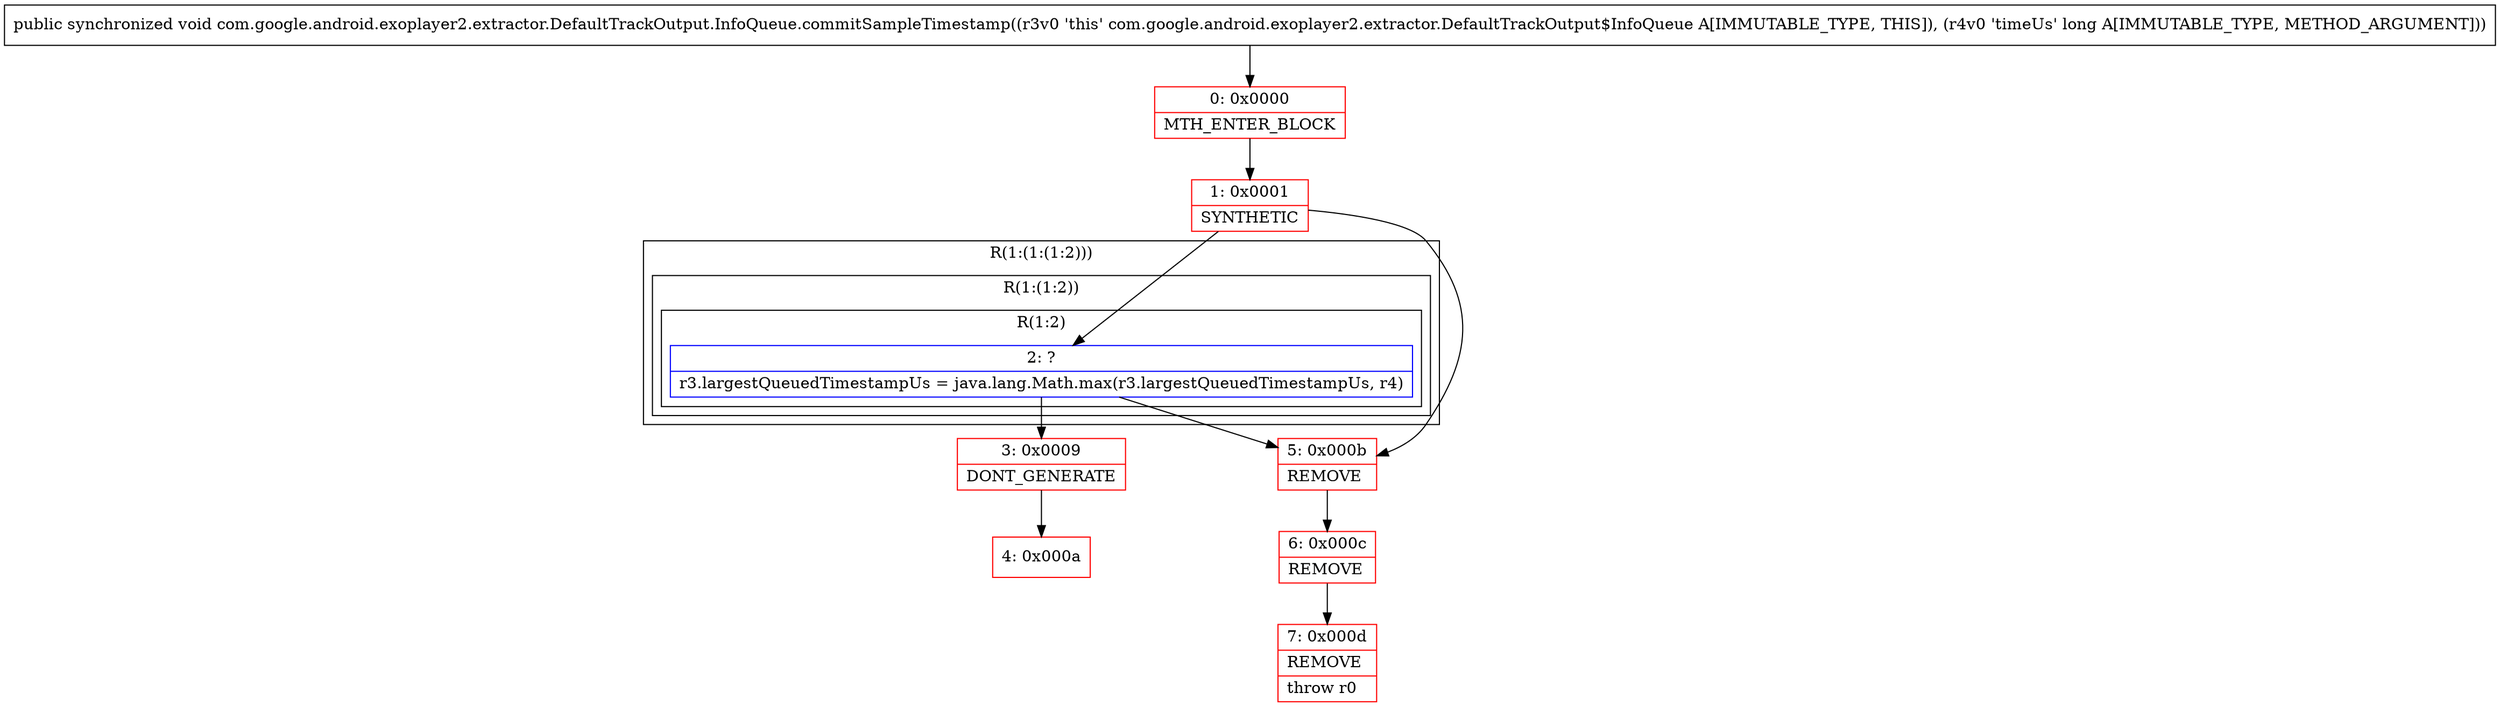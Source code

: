 digraph "CFG forcom.google.android.exoplayer2.extractor.DefaultTrackOutput.InfoQueue.commitSampleTimestamp(J)V" {
subgraph cluster_Region_1956622762 {
label = "R(1:(1:(1:2)))";
node [shape=record,color=blue];
subgraph cluster_Region_1101858563 {
label = "R(1:(1:2))";
node [shape=record,color=blue];
subgraph cluster_Region_2070963993 {
label = "R(1:2)";
node [shape=record,color=blue];
Node_2 [shape=record,label="{2\:\ ?|r3.largestQueuedTimestampUs = java.lang.Math.max(r3.largestQueuedTimestampUs, r4)\l}"];
}
}
}
Node_0 [shape=record,color=red,label="{0\:\ 0x0000|MTH_ENTER_BLOCK\l}"];
Node_1 [shape=record,color=red,label="{1\:\ 0x0001|SYNTHETIC\l}"];
Node_3 [shape=record,color=red,label="{3\:\ 0x0009|DONT_GENERATE\l}"];
Node_4 [shape=record,color=red,label="{4\:\ 0x000a}"];
Node_5 [shape=record,color=red,label="{5\:\ 0x000b|REMOVE\l}"];
Node_6 [shape=record,color=red,label="{6\:\ 0x000c|REMOVE\l}"];
Node_7 [shape=record,color=red,label="{7\:\ 0x000d|REMOVE\l|throw r0\l}"];
MethodNode[shape=record,label="{public synchronized void com.google.android.exoplayer2.extractor.DefaultTrackOutput.InfoQueue.commitSampleTimestamp((r3v0 'this' com.google.android.exoplayer2.extractor.DefaultTrackOutput$InfoQueue A[IMMUTABLE_TYPE, THIS]), (r4v0 'timeUs' long A[IMMUTABLE_TYPE, METHOD_ARGUMENT])) }"];
MethodNode -> Node_0;
Node_2 -> Node_3;
Node_2 -> Node_5;
Node_0 -> Node_1;
Node_1 -> Node_2;
Node_1 -> Node_5;
Node_3 -> Node_4;
Node_5 -> Node_6;
Node_6 -> Node_7;
}

